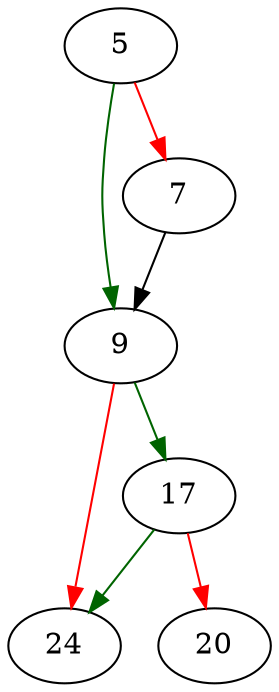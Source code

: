strict digraph "parse_user_spec" {
	// Node definitions.
	5 [entry=true];
	9;
	7;
	17;
	24;
	20;

	// Edge definitions.
	5 -> 9 [
		color=darkgreen
		cond=true
	];
	5 -> 7 [
		color=red
		cond=false
	];
	9 -> 17 [
		color=darkgreen
		cond=true
	];
	9 -> 24 [
		color=red
		cond=false
	];
	7 -> 9;
	17 -> 24 [
		color=darkgreen
		cond=true
	];
	17 -> 20 [
		color=red
		cond=false
	];
}